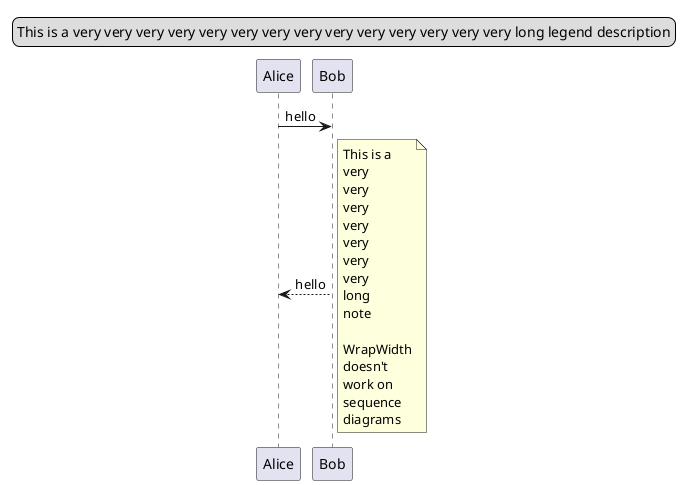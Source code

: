 {
  "sha1": "intrh4qj65mvqgg3rq268y6631nnp8o",
  "insertion": {
    "when": "2024-06-03T18:59:30.986Z",
    "url": "https://github.com/plantuml/plantuml/issues/104",
    "user": "plantuml@gmail.com"
  }
}
@startuml
skinparam wrapWidth 50


legend top
This is a very very very very very very very very very very very very very very long legend description
end legend


Alice->Bob: hello
Bob-->Alice: hello

note right
This is a very very very very very very very long note

WrapWidth doesn't work on sequence diagrams
end note
@enduml
